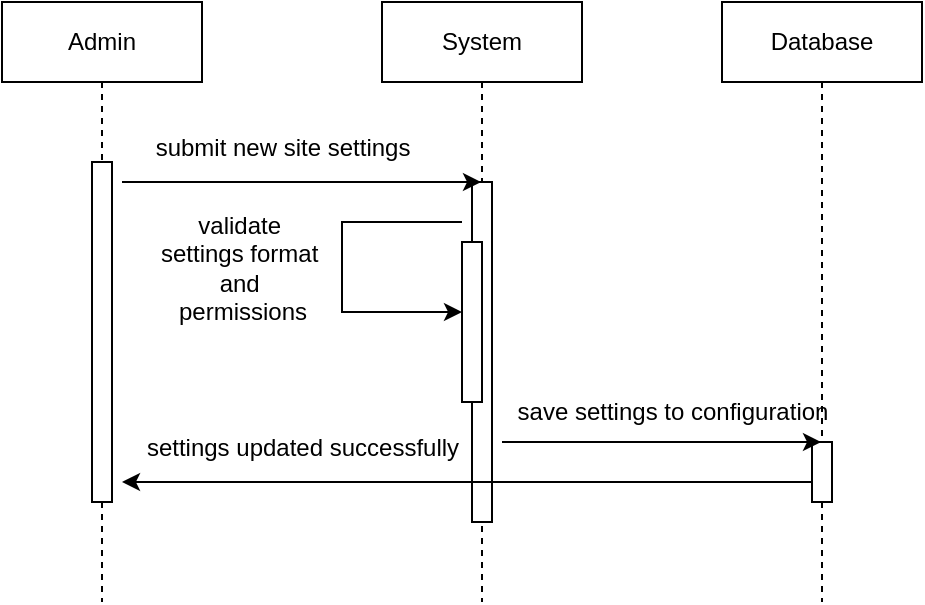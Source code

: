 <mxfile version="26.2.15">
  <diagram name="Page-1" id="2YBvvXClWsGukQMizWep">
    <mxGraphModel dx="273" dy="618" grid="1" gridSize="10" guides="1" tooltips="1" connect="1" arrows="1" fold="1" page="1" pageScale="1" pageWidth="850" pageHeight="1100" math="0" shadow="0">
      <root>
        <mxCell id="0" />
        <mxCell id="1" parent="0" />
        <mxCell id="9u4WaV5YLtxDyCLOu_Vw-1" value="System" style="shape=umlLifeline;perimeter=lifelinePerimeter;whiteSpace=wrap;html=1;container=0;dropTarget=0;collapsible=0;recursiveResize=0;outlineConnect=0;portConstraint=eastwest;newEdgeStyle={&quot;edgeStyle&quot;:&quot;elbowEdgeStyle&quot;,&quot;elbow&quot;:&quot;vertical&quot;,&quot;curved&quot;:0,&quot;rounded&quot;:0};" vertex="1" parent="1">
          <mxGeometry x="230" y="40" width="100" height="300" as="geometry" />
        </mxCell>
        <mxCell id="9u4WaV5YLtxDyCLOu_Vw-2" value="" style="html=1;points=[];perimeter=orthogonalPerimeter;outlineConnect=0;targetShapes=umlLifeline;portConstraint=eastwest;newEdgeStyle={&quot;edgeStyle&quot;:&quot;elbowEdgeStyle&quot;,&quot;elbow&quot;:&quot;vertical&quot;,&quot;curved&quot;:0,&quot;rounded&quot;:0};" vertex="1" parent="9u4WaV5YLtxDyCLOu_Vw-1">
          <mxGeometry x="45" y="90" width="10" height="170" as="geometry" />
        </mxCell>
        <mxCell id="9u4WaV5YLtxDyCLOu_Vw-3" value="" style="html=1;points=[];perimeter=orthogonalPerimeter;outlineConnect=0;targetShapes=umlLifeline;portConstraint=eastwest;newEdgeStyle={&quot;edgeStyle&quot;:&quot;elbowEdgeStyle&quot;,&quot;elbow&quot;:&quot;vertical&quot;,&quot;curved&quot;:0,&quot;rounded&quot;:0};" vertex="1" parent="9u4WaV5YLtxDyCLOu_Vw-1">
          <mxGeometry x="40" y="120" width="10" height="80" as="geometry" />
        </mxCell>
        <mxCell id="9u4WaV5YLtxDyCLOu_Vw-4" value="Admin" style="shape=umlLifeline;perimeter=lifelinePerimeter;whiteSpace=wrap;html=1;container=0;dropTarget=0;collapsible=0;recursiveResize=0;outlineConnect=0;portConstraint=eastwest;newEdgeStyle={&quot;edgeStyle&quot;:&quot;elbowEdgeStyle&quot;,&quot;elbow&quot;:&quot;vertical&quot;,&quot;curved&quot;:0,&quot;rounded&quot;:0};" vertex="1" parent="1">
          <mxGeometry x="40" y="40" width="100" height="300" as="geometry" />
        </mxCell>
        <mxCell id="9u4WaV5YLtxDyCLOu_Vw-5" value="" style="html=1;points=[];perimeter=orthogonalPerimeter;outlineConnect=0;targetShapes=umlLifeline;portConstraint=eastwest;newEdgeStyle={&quot;edgeStyle&quot;:&quot;elbowEdgeStyle&quot;,&quot;elbow&quot;:&quot;vertical&quot;,&quot;curved&quot;:0,&quot;rounded&quot;:0};" vertex="1" parent="9u4WaV5YLtxDyCLOu_Vw-4">
          <mxGeometry x="45" y="80" width="10" height="170" as="geometry" />
        </mxCell>
        <mxCell id="9u4WaV5YLtxDyCLOu_Vw-6" value="" style="endArrow=classic;html=1;rounded=0;" edge="1" parent="1" target="9u4WaV5YLtxDyCLOu_Vw-1">
          <mxGeometry width="50" height="50" relative="1" as="geometry">
            <mxPoint x="100" y="130" as="sourcePoint" />
            <mxPoint x="150" y="80" as="targetPoint" />
          </mxGeometry>
        </mxCell>
        <mxCell id="9u4WaV5YLtxDyCLOu_Vw-7" value="submit new site settings" style="text;html=1;align=center;verticalAlign=middle;resizable=0;points=[];autosize=1;strokeColor=none;fillColor=none;" vertex="1" parent="1">
          <mxGeometry x="105" y="98" width="150" height="30" as="geometry" />
        </mxCell>
        <mxCell id="9u4WaV5YLtxDyCLOu_Vw-8" value="" style="endArrow=classic;html=1;rounded=0;edgeStyle=orthogonalEdgeStyle;" edge="1" parent="1">
          <mxGeometry width="50" height="50" relative="1" as="geometry">
            <mxPoint x="270" y="150" as="sourcePoint" />
            <mxPoint x="270" y="195" as="targetPoint" />
            <Array as="points">
              <mxPoint x="210" y="150" />
              <mxPoint x="210" y="195" />
            </Array>
          </mxGeometry>
        </mxCell>
        <mxCell id="9u4WaV5YLtxDyCLOu_Vw-9" value="validate&amp;nbsp;&lt;div&gt;settings format&amp;nbsp;&lt;/div&gt;&lt;div&gt;and&amp;nbsp;&lt;/div&gt;&lt;div&gt;permissions&lt;/div&gt;" style="text;html=1;align=center;verticalAlign=middle;resizable=0;points=[];autosize=1;strokeColor=none;fillColor=none;" vertex="1" parent="1">
          <mxGeometry x="110" y="138" width="100" height="70" as="geometry" />
        </mxCell>
        <mxCell id="9u4WaV5YLtxDyCLOu_Vw-10" value="" style="endArrow=classic;html=1;rounded=0;" edge="1" parent="1" source="9u4WaV5YLtxDyCLOu_Vw-12">
          <mxGeometry width="50" height="50" relative="1" as="geometry">
            <mxPoint x="270.5" y="280" as="sourcePoint" />
            <mxPoint x="100" y="280" as="targetPoint" />
          </mxGeometry>
        </mxCell>
        <mxCell id="9u4WaV5YLtxDyCLOu_Vw-11" value="settings updated successfully" style="text;html=1;align=center;verticalAlign=middle;resizable=0;points=[];autosize=1;strokeColor=none;fillColor=none;" vertex="1" parent="1">
          <mxGeometry x="100" y="248" width="180" height="30" as="geometry" />
        </mxCell>
        <mxCell id="9u4WaV5YLtxDyCLOu_Vw-12" value="Database" style="shape=umlLifeline;perimeter=lifelinePerimeter;whiteSpace=wrap;html=1;container=0;dropTarget=0;collapsible=0;recursiveResize=0;outlineConnect=0;portConstraint=eastwest;newEdgeStyle={&quot;edgeStyle&quot;:&quot;elbowEdgeStyle&quot;,&quot;elbow&quot;:&quot;vertical&quot;,&quot;curved&quot;:0,&quot;rounded&quot;:0};" vertex="1" parent="1">
          <mxGeometry x="400" y="40" width="100" height="300" as="geometry" />
        </mxCell>
        <mxCell id="9u4WaV5YLtxDyCLOu_Vw-13" value="" style="html=1;points=[];perimeter=orthogonalPerimeter;outlineConnect=0;targetShapes=umlLifeline;portConstraint=eastwest;newEdgeStyle={&quot;edgeStyle&quot;:&quot;elbowEdgeStyle&quot;,&quot;elbow&quot;:&quot;vertical&quot;,&quot;curved&quot;:0,&quot;rounded&quot;:0};" vertex="1" parent="9u4WaV5YLtxDyCLOu_Vw-12">
          <mxGeometry x="45" y="220" width="10" height="30" as="geometry" />
        </mxCell>
        <mxCell id="9u4WaV5YLtxDyCLOu_Vw-14" value="" style="endArrow=classic;html=1;rounded=0;" edge="1" parent="1" target="9u4WaV5YLtxDyCLOu_Vw-12">
          <mxGeometry width="50" height="50" relative="1" as="geometry">
            <mxPoint x="290" y="260" as="sourcePoint" />
            <mxPoint x="340" y="210" as="targetPoint" />
          </mxGeometry>
        </mxCell>
        <mxCell id="9u4WaV5YLtxDyCLOu_Vw-15" value="save settings to configuration" style="text;html=1;align=center;verticalAlign=middle;resizable=0;points=[];autosize=1;strokeColor=none;fillColor=none;" vertex="1" parent="1">
          <mxGeometry x="290" y="230" width="170" height="30" as="geometry" />
        </mxCell>
      </root>
    </mxGraphModel>
  </diagram>
</mxfile>
